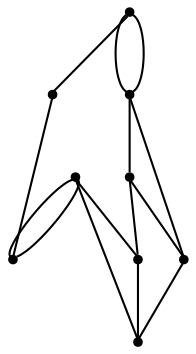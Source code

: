 graph {
  node [shape=point,comment="{\"directed\":false,\"doi\":\"10.1007/978-3-031-22203-0_11\",\"figure\":\"4\"}"]

  v0 [pos="1160.5390803961805,358.8163671974973"]
  v1 [pos="1027.184471249978,492.16931020107495"]
  v2 [pos="1093.8617917201836,292.1398956957085"]
  v3 [pos="993.8458269119798,225.4634241939196"]
  v4 [pos="960.5071825739814,492.16931020107495"]
  v5 [pos="927.168538235983,225.4634241939196"]
  v6 [pos="860.4912495599863,292.13989569570845"]
  v7 [pos="893.8298938979846,492.16931020107495"]
  v8 [pos="760.4753165459911,392.1546029483917"]

  v0 -- v1 [id="-1",pos="1160.5390803961805,358.8163671974973 1027.184471249978,492.16931020107495 1027.184471249978,492.16931020107495 1027.184471249978,492.16931020107495"]
  v7 -- v8 [id="-2",pos="893.8298938979846,492.16931020107495 760.4752529575734,492.16931020107495 760.4752529575734,492.16931020107495 760.4752529575734,492.16931020107495 760.4753165459911,392.1546029483917 760.4753165459911,392.1546029483917 760.4753165459911,392.1546029483917"]
  v7 -- v4 [id="-3",pos="893.8298938979846,492.16931020107495 960.5071825739814,492.16931020107495 960.5071825739814,492.16931020107495 960.5071825739814,492.16931020107495"]
  v1 -- v0 [id="-4",pos="1027.184471249978,492.16931020107495 1160.5389850135539,492.16931020107495 1160.5389850135539,492.16931020107495 1160.5389850135539,492.16931020107495 1160.5390803961805,358.8163671974973 1160.5390803961805,358.8163671974973 1160.5390803961805,358.8163671974973"]
  v0 -- v3 [id="-5",pos="1160.5390803961805,358.8163671974973 1160.5389850135539,225.46342419391965 1160.5389850135539,225.46342419391965 1160.5389850135539,225.46342419391965 993.8458269119798,225.4634241939196 993.8458269119798,225.4634241939196 993.8458269119798,225.4634241939196"]
  v6 -- v2 [id="-7",pos="860.4912495599863,292.13989569570845 1093.8617917201836,292.1398956957085 1093.8617917201836,292.1398956957085 1093.8617917201836,292.1398956957085"]
  v4 -- v1 [id="-9",pos="960.5071825739814,492.16931020107495 1027.184471249978,492.16931020107495 1027.184471249978,492.16931020107495 1027.184471249978,492.16931020107495"]
  v8 -- v5 [id="-10",pos="760.4753165459911,392.1546029483917 760.4753165459911,225.46342419391965 760.4753165459911,225.46342419391965 760.4753165459911,225.46342419391965 927.168538235983,225.4634241939196 927.168538235983,225.4634241939196 927.168538235983,225.4634241939196"]
  v8 -- v7 [id="-11",pos="760.4753165459911,392.1546029483917 893.8298938979846,492.16931020107495 893.8298938979846,492.16931020107495 893.8298938979846,492.16931020107495"]
  v2 -- v0 [id="-12",pos="1093.8617917201836,292.1398956957085 1160.5390803961805,358.8163671974973 1160.5390803961805,358.8163671974973 1160.5390803961805,358.8163671974973"]
  v5 -- v3 [id="-15",pos="927.168538235983,225.4634241939196 993.8458269119798,225.4634241939196 993.8458269119798,225.4634241939196 993.8458269119798,225.4634241939196"]
  v6 -- v8 [id="-21",pos="860.4912495599863,292.13989569570845 760.4753165459911,392.1546029483917 760.4753165459911,392.1546029483917 760.4753165459911,392.1546029483917"]
  v5 -- v6 [id="-26",pos="927.168538235983,225.4634241939196 860.4912495599863,292.13989569570845 860.4912495599863,292.13989569570845 860.4912495599863,292.13989569570845"]
  v3 -- v2 [id="-30",pos="993.8458269119798,225.4634241939196 1093.8617917201836,292.1398956957085 1093.8617917201836,292.1398956957085 1093.8617917201836,292.1398956957085"]
}